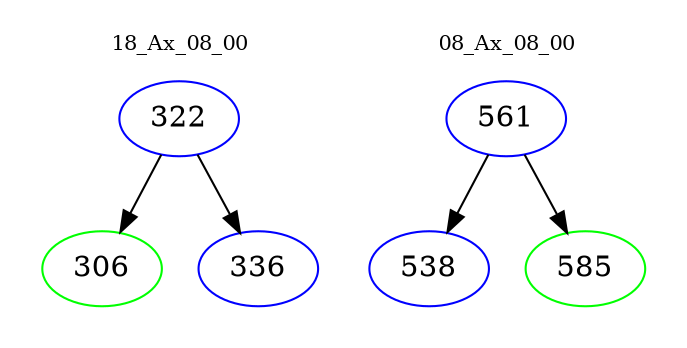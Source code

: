 digraph{
subgraph cluster_0 {
color = white
label = "18_Ax_08_00";
fontsize=10;
T0_322 [label="322", color="blue"]
T0_322 -> T0_306 [color="black"]
T0_306 [label="306", color="green"]
T0_322 -> T0_336 [color="black"]
T0_336 [label="336", color="blue"]
}
subgraph cluster_1 {
color = white
label = "08_Ax_08_00";
fontsize=10;
T1_561 [label="561", color="blue"]
T1_561 -> T1_538 [color="black"]
T1_538 [label="538", color="blue"]
T1_561 -> T1_585 [color="black"]
T1_585 [label="585", color="green"]
}
}
